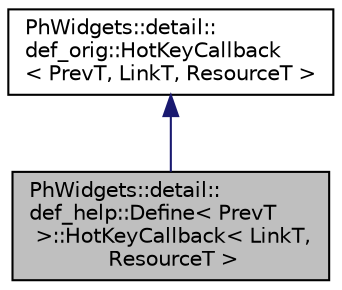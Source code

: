 digraph "PhWidgets::detail::def_help::Define&lt; PrevT &gt;::HotKeyCallback&lt; LinkT, ResourceT &gt;"
{
  edge [fontname="Helvetica",fontsize="10",labelfontname="Helvetica",labelfontsize="10"];
  node [fontname="Helvetica",fontsize="10",shape=record];
  Node0 [label="PhWidgets::detail::\ldef_help::Define\< PrevT\l \>::HotKeyCallback\< LinkT,\l ResourceT \>",height=0.2,width=0.4,color="black", fillcolor="grey75", style="filled", fontcolor="black"];
  Node1 -> Node0 [dir="back",color="midnightblue",fontsize="10",style="solid",fontname="Helvetica"];
  Node1 [label="PhWidgets::detail::\ldef_orig::HotKeyCallback\l\< PrevT, LinkT, ResourceT \>",height=0.2,width=0.4,color="black", fillcolor="white", style="filled",URL="$struct_ph_widgets_1_1detail_1_1def__orig_1_1_hot_key_callback.html"];
}
